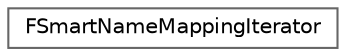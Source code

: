 digraph "Graphical Class Hierarchy"
{
 // INTERACTIVE_SVG=YES
 // LATEX_PDF_SIZE
  bgcolor="transparent";
  edge [fontname=Helvetica,fontsize=10,labelfontname=Helvetica,labelfontsize=10];
  node [fontname=Helvetica,fontsize=10,shape=box,height=0.2,width=0.4];
  rankdir="LR";
  Node0 [id="Node000000",label="FSmartNameMappingIterator",height=0.2,width=0.4,color="grey40", fillcolor="white", style="filled",URL="$da/d9a/structFSmartNameMappingIterator.html",tooltip=" "];
}
